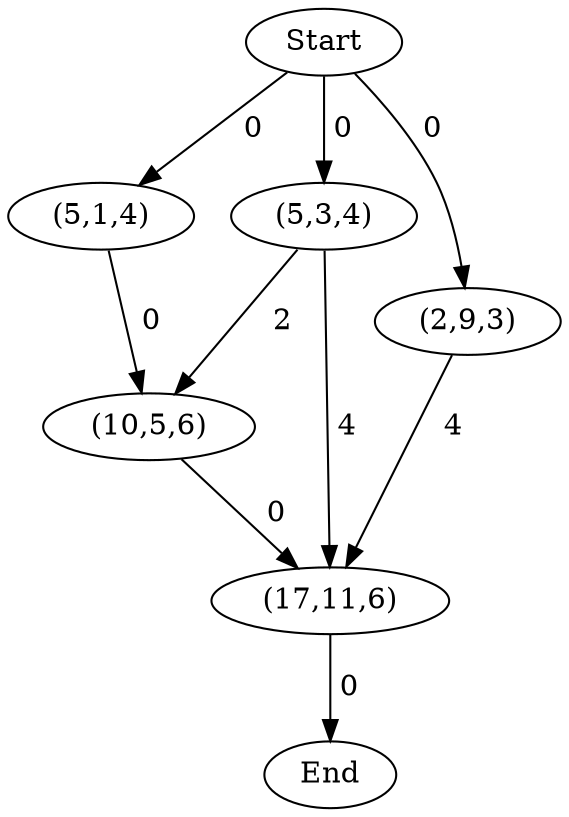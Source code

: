 digraph G {
 graph [splines=true overlap=false]
 node  [shape=ellipse, width=0.3, height=0.3]
 0 [label="Start"];
 1 [label="(5,1,4)"];
 2 [label="(10,5,6)"];
 3 [label="(5,3,4)"];
 4 [label="(17,11,6)"];
 5 [label="(2,9,3)"];
 6 [label="End"];
 0 -> 1 [label=" 0"];
 0 -> 3 [label=" 0"];
 0 -> 5 [label=" 0"];
 1 -> 2 [label=" 0"];
 2 -> 4 [label=" 0"];
 3 -> 2 [label=" 2"];
 3 -> 4 [label=" 4"];
 4 -> 6 [label=" 0"];
 5 -> 4 [label=" 4"];
}